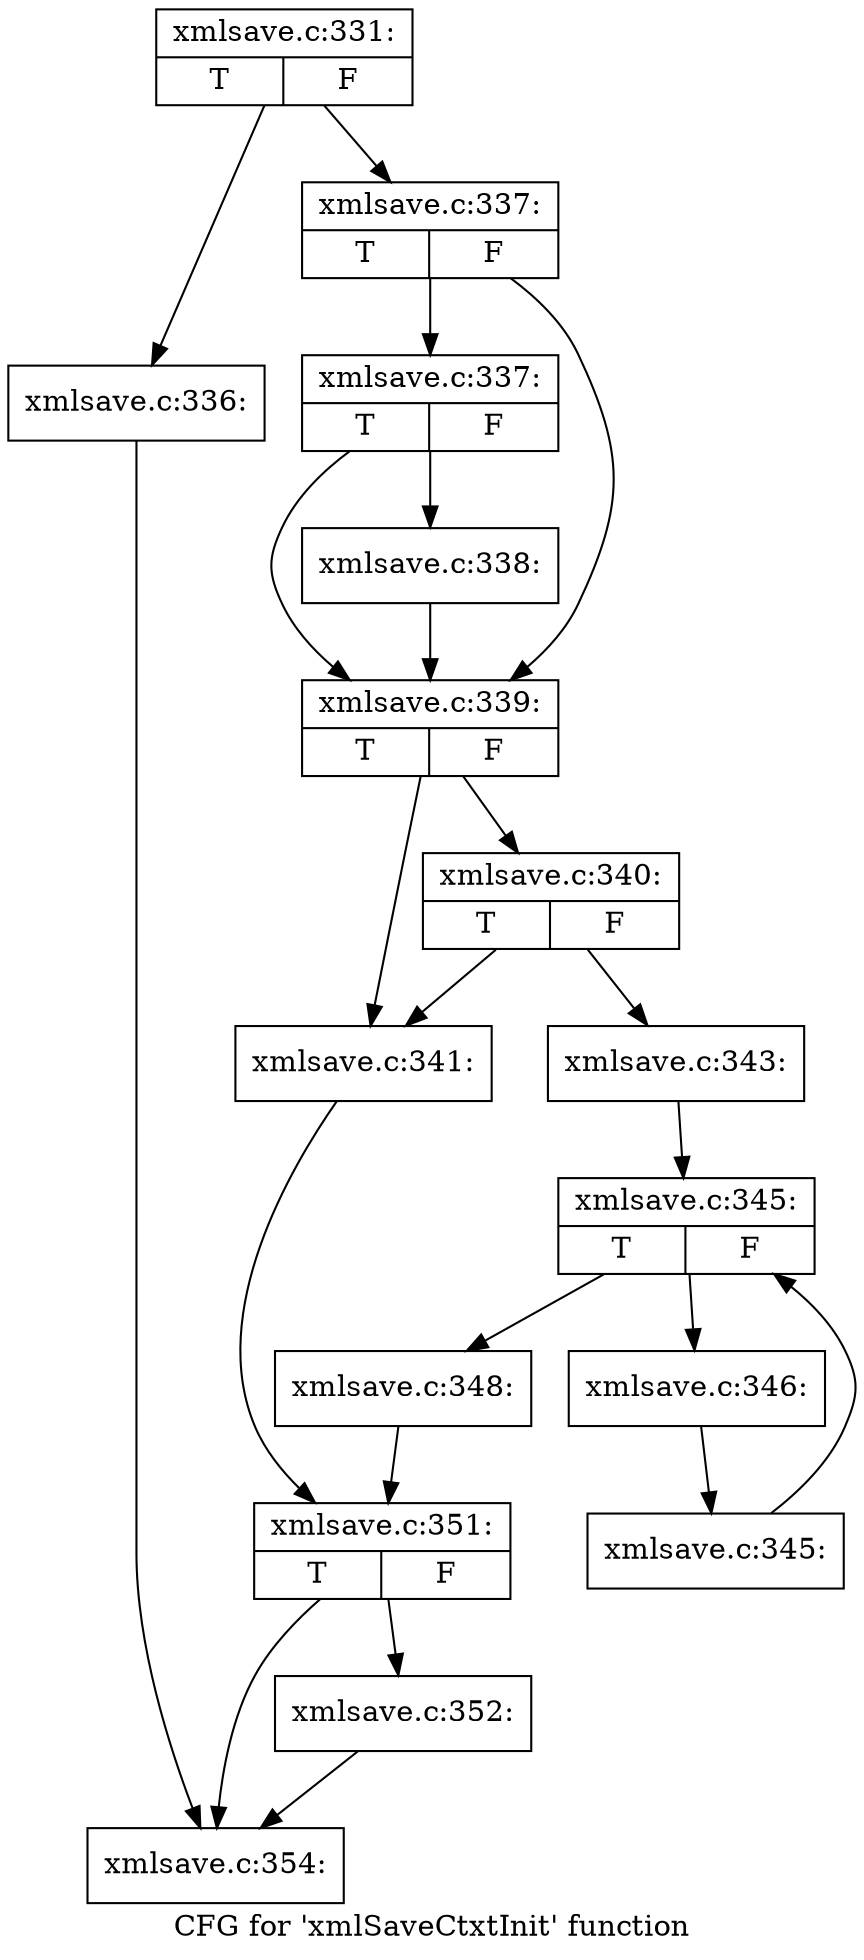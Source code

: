 digraph "CFG for 'xmlSaveCtxtInit' function" {
	label="CFG for 'xmlSaveCtxtInit' function";

	Node0x5854350 [shape=record,label="{xmlsave.c:331:|{<s0>T|<s1>F}}"];
	Node0x5854350 -> Node0x5854890;
	Node0x5854350 -> Node0x58548e0;
	Node0x5854890 [shape=record,label="{xmlsave.c:336:}"];
	Node0x5854890 -> Node0x5859e40;
	Node0x58548e0 [shape=record,label="{xmlsave.c:337:|{<s0>T|<s1>F}}"];
	Node0x58548e0 -> Node0x5855a40;
	Node0x58548e0 -> Node0x58559f0;
	Node0x5855a40 [shape=record,label="{xmlsave.c:337:|{<s0>T|<s1>F}}"];
	Node0x5855a40 -> Node0x58559a0;
	Node0x5855a40 -> Node0x58559f0;
	Node0x58559a0 [shape=record,label="{xmlsave.c:338:}"];
	Node0x58559a0 -> Node0x58559f0;
	Node0x58559f0 [shape=record,label="{xmlsave.c:339:|{<s0>T|<s1>F}}"];
	Node0x58559f0 -> Node0x5856df0;
	Node0x58559f0 -> Node0x5857220;
	Node0x5857220 [shape=record,label="{xmlsave.c:340:|{<s0>T|<s1>F}}"];
	Node0x5857220 -> Node0x5856df0;
	Node0x5857220 -> Node0x58571d0;
	Node0x5856df0 [shape=record,label="{xmlsave.c:341:}"];
	Node0x5856df0 -> Node0x5857180;
	Node0x58571d0 [shape=record,label="{xmlsave.c:343:}"];
	Node0x58571d0 -> Node0x5858220;
	Node0x5858220 [shape=record,label="{xmlsave.c:345:|{<s0>T|<s1>F}}"];
	Node0x5858220 -> Node0x5858480;
	Node0x5858220 -> Node0x58580c0;
	Node0x5858480 [shape=record,label="{xmlsave.c:346:}"];
	Node0x5858480 -> Node0x5858430;
	Node0x5858430 [shape=record,label="{xmlsave.c:345:}"];
	Node0x5858430 -> Node0x5858220;
	Node0x58580c0 [shape=record,label="{xmlsave.c:348:}"];
	Node0x58580c0 -> Node0x5857180;
	Node0x5857180 [shape=record,label="{xmlsave.c:351:|{<s0>T|<s1>F}}"];
	Node0x5857180 -> Node0x58590d0;
	Node0x5857180 -> Node0x5859e40;
	Node0x58590d0 [shape=record,label="{xmlsave.c:352:}"];
	Node0x58590d0 -> Node0x5859e40;
	Node0x5859e40 [shape=record,label="{xmlsave.c:354:}"];
}
